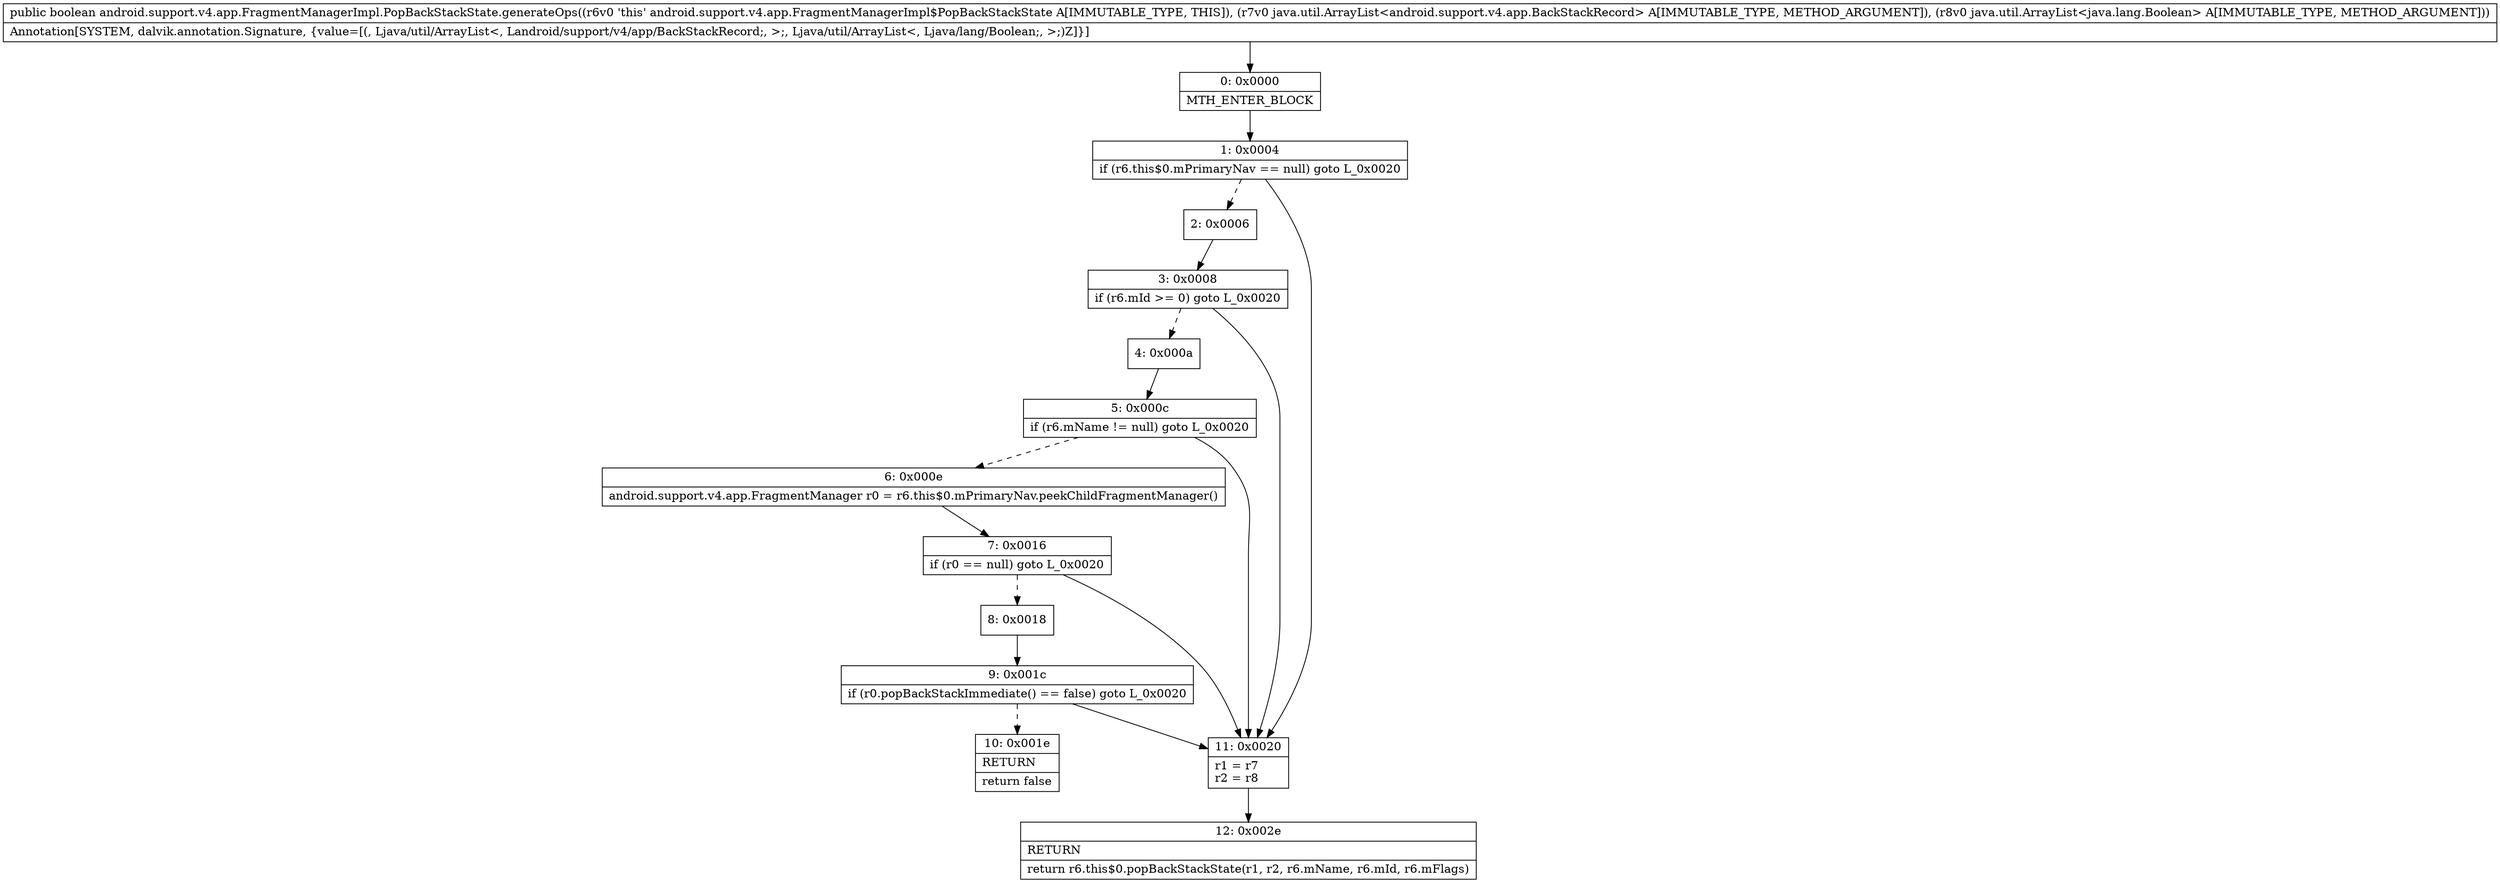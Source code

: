 digraph "CFG forandroid.support.v4.app.FragmentManagerImpl.PopBackStackState.generateOps(Ljava\/util\/ArrayList;Ljava\/util\/ArrayList;)Z" {
Node_0 [shape=record,label="{0\:\ 0x0000|MTH_ENTER_BLOCK\l}"];
Node_1 [shape=record,label="{1\:\ 0x0004|if (r6.this$0.mPrimaryNav == null) goto L_0x0020\l}"];
Node_2 [shape=record,label="{2\:\ 0x0006}"];
Node_3 [shape=record,label="{3\:\ 0x0008|if (r6.mId \>= 0) goto L_0x0020\l}"];
Node_4 [shape=record,label="{4\:\ 0x000a}"];
Node_5 [shape=record,label="{5\:\ 0x000c|if (r6.mName != null) goto L_0x0020\l}"];
Node_6 [shape=record,label="{6\:\ 0x000e|android.support.v4.app.FragmentManager r0 = r6.this$0.mPrimaryNav.peekChildFragmentManager()\l}"];
Node_7 [shape=record,label="{7\:\ 0x0016|if (r0 == null) goto L_0x0020\l}"];
Node_8 [shape=record,label="{8\:\ 0x0018}"];
Node_9 [shape=record,label="{9\:\ 0x001c|if (r0.popBackStackImmediate() == false) goto L_0x0020\l}"];
Node_10 [shape=record,label="{10\:\ 0x001e|RETURN\l|return false\l}"];
Node_11 [shape=record,label="{11\:\ 0x0020|r1 = r7\lr2 = r8\l}"];
Node_12 [shape=record,label="{12\:\ 0x002e|RETURN\l|return r6.this$0.popBackStackState(r1, r2, r6.mName, r6.mId, r6.mFlags)\l}"];
MethodNode[shape=record,label="{public boolean android.support.v4.app.FragmentManagerImpl.PopBackStackState.generateOps((r6v0 'this' android.support.v4.app.FragmentManagerImpl$PopBackStackState A[IMMUTABLE_TYPE, THIS]), (r7v0 java.util.ArrayList\<android.support.v4.app.BackStackRecord\> A[IMMUTABLE_TYPE, METHOD_ARGUMENT]), (r8v0 java.util.ArrayList\<java.lang.Boolean\> A[IMMUTABLE_TYPE, METHOD_ARGUMENT]))  | Annotation[SYSTEM, dalvik.annotation.Signature, \{value=[(, Ljava\/util\/ArrayList\<, Landroid\/support\/v4\/app\/BackStackRecord;, \>;, Ljava\/util\/ArrayList\<, Ljava\/lang\/Boolean;, \>;)Z]\}]\l}"];
MethodNode -> Node_0;
Node_0 -> Node_1;
Node_1 -> Node_2[style=dashed];
Node_1 -> Node_11;
Node_2 -> Node_3;
Node_3 -> Node_4[style=dashed];
Node_3 -> Node_11;
Node_4 -> Node_5;
Node_5 -> Node_6[style=dashed];
Node_5 -> Node_11;
Node_6 -> Node_7;
Node_7 -> Node_8[style=dashed];
Node_7 -> Node_11;
Node_8 -> Node_9;
Node_9 -> Node_10[style=dashed];
Node_9 -> Node_11;
Node_11 -> Node_12;
}

